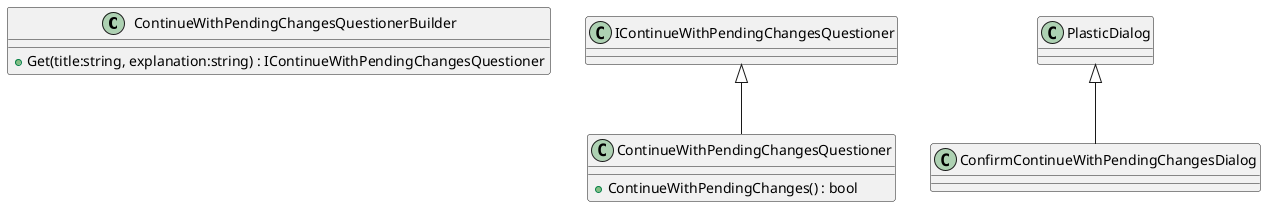 @startuml
class ContinueWithPendingChangesQuestionerBuilder {
    + Get(title:string, explanation:string) : IContinueWithPendingChangesQuestioner
}
class ContinueWithPendingChangesQuestioner {
    + ContinueWithPendingChanges() : bool
}
class ConfirmContinueWithPendingChangesDialog {
}
IContinueWithPendingChangesQuestioner <|-- ContinueWithPendingChangesQuestioner
PlasticDialog <|-- ConfirmContinueWithPendingChangesDialog
@enduml
